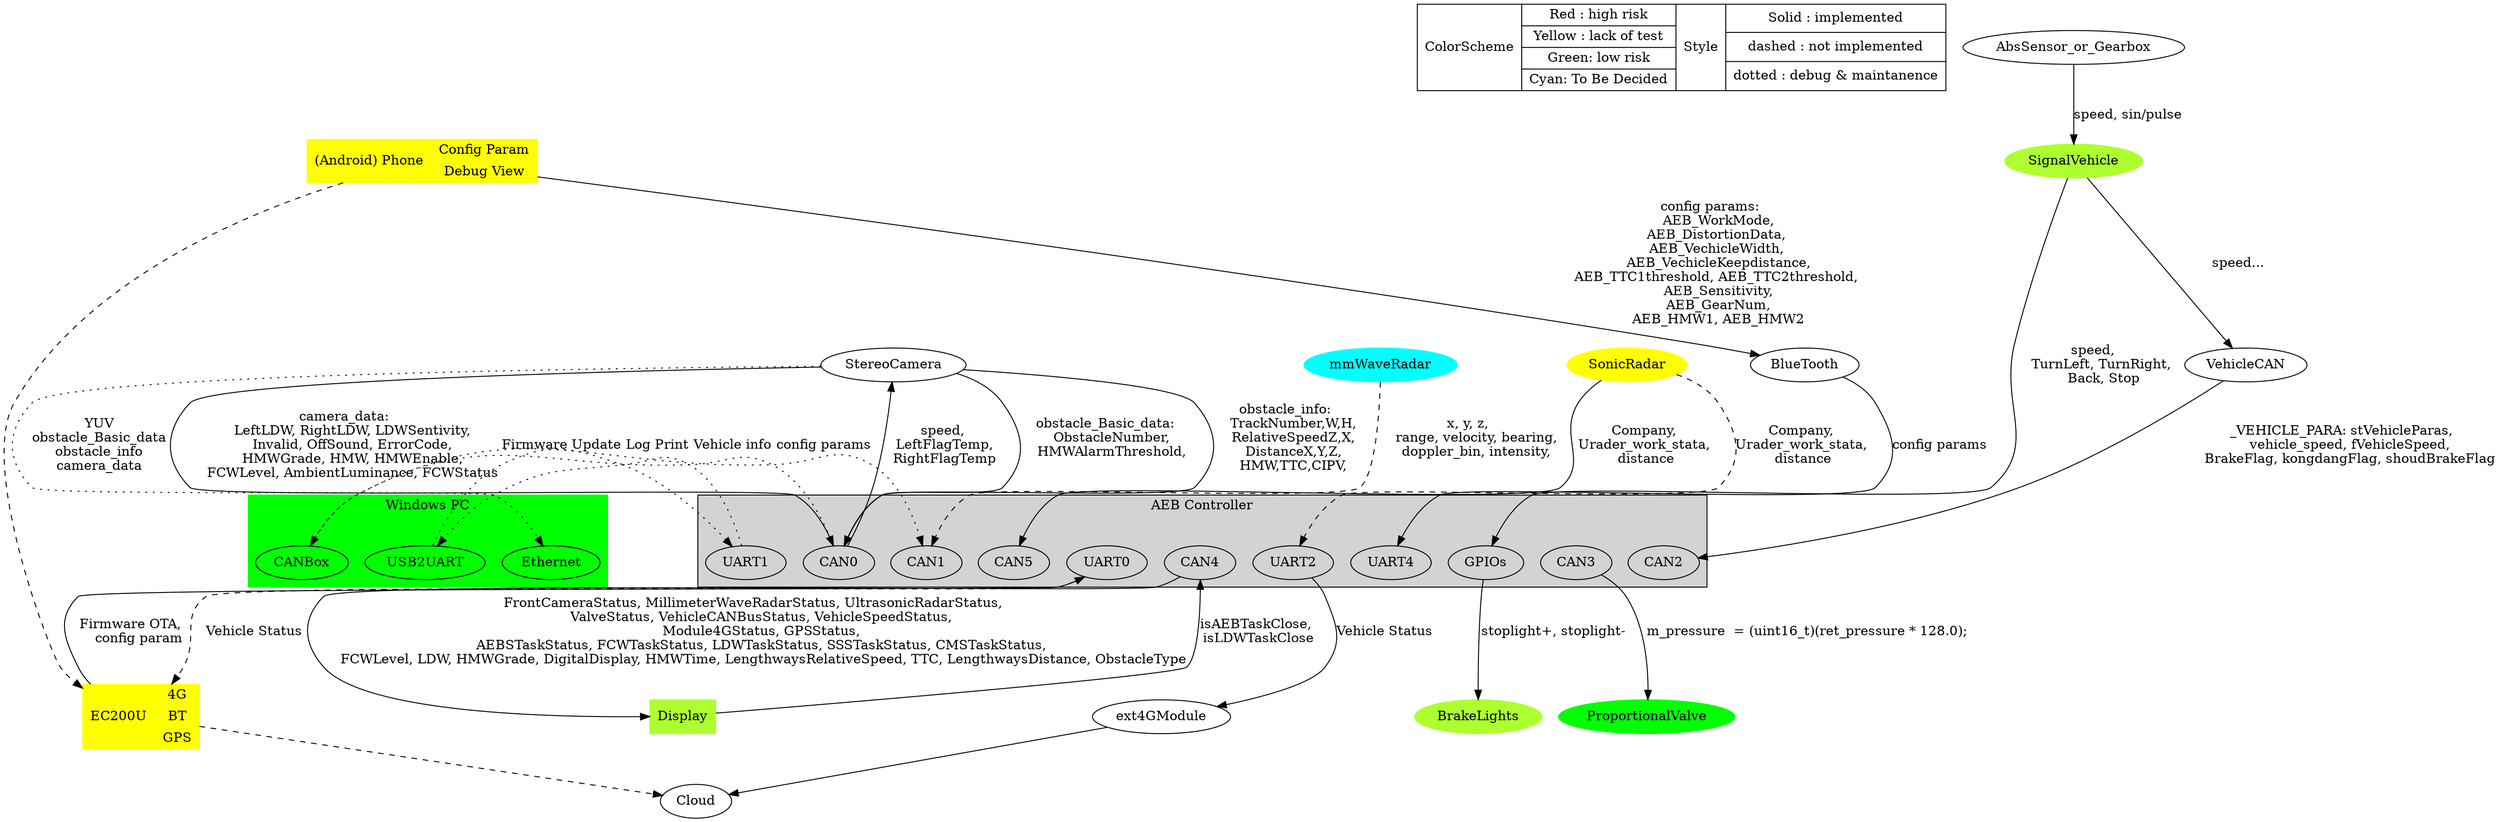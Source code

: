 digraph AEB{
    ColorScheme[shape="record",
    label="ColorScheme|
    {Red : high risk | 
    Yellow : lack of test |
    Green: low risk |
    Cyan: To Be Decided}|
    Style|
    {Solid : implemented|
    dashed : not implemented|
    dotted : debug & maintanence}"
    ];
    
    subgraph cluster_AebController{
        label="AEB Controller";
        style=filled;
        CAN0;
        CAN1;
        CAN2;
        CAN3;
        CAN4;
        CAN5;
        UART0;
        UART1;
        UART2;
        UART4;
        GPIOs;
    }
    subgraph cluster_DebugPC{
        label="Windows PC";
        color="green";
        style=filled;
        Ethernet;
        USB2UART;
        CANBox;
    }

    mmWaveRadar[color="cyan", style="filled"];
    SonicRadar[color="yellow", style="filled"];
    SignalVehicle[color="greenyellow", style="filled"];
    BrakeLights[color="greenyellow", style="filled"];
    EC200U[color="yellow", style="filled", label="EC200U|{4G|BT|GPS}", shape="record"];
    MobilePhone[color="yellow", style="filled", label="(Android) Phone|{Config Param|Debug View}", shape="record"];

    EC200U->UART0[label="Firmware OTA,
    config param"
    ];
    UART0->EC200U[style="dashed", label="Vehicle Status"];
    EC200U->Cloud[style="dashed"];

    UART2->ext4GModule[label="Vehicle Status"];
    ext4GModule->Cloud;
    

    MobilePhone->BlueTooth[label="config params:
    AEB_WorkMode,
    AEB_DistortionData, 
    AEB_VechicleWidth, 
    AEB_VechicleKeepdistance,
    AEB_TTC1threshold, AEB_TTC2threshold, 
    AEB_Sensitivity,
    AEB_GearNum,
    AEB_HMW1, AEB_HMW2"
    ];
    MobilePhone->EC200U[style="dashed"];
    BlueTooth->UART4[label="config params"];
    
    CANBox->CAN1[label="config params", style="dotted"];
    CAN0->CANBox[label="Vehicle info", style="dotted"];

    mmWaveRadar->CAN1[style="dashed", label="x, y, z,
    range, velocity, bearing,
    doppler_bin, intensity,
    "];
    
    SonicRadar->UART2[style="dashed",label="Company, \nUrader_work_stata, \ndistance"];
    SonicRadar->CAN5[label="Company, \nUrader_work_stata, \ndistance"];

    AbsSensor_or_Gearbox->SignalVehicle[label="speed, sin/pulse"];

    SignalVehicle->GPIOs[label="speed, 
    TurnLeft, TurnRight, 
    Back, Stop"];
    SignalVehicle->VehicleCAN[label="speed..."];

    GPIOs->BrakeLights[label="stoplight+, stoplight-"];

    UART1->USB2UART[style="dotted", label="Log Print"];
    USB2UART->UART1[style="dotted", label="Firmware Update"];
    StereoCamera->Ethernet[style="dotted", label="YUV\nobstacle_Basic_data\nobstacle_info\ncamera_data"];
/*
    obstacle_info[
        label="<f0> obstacle_info|TrackNumber|W,H|RelativeSpeedZ,X|DistanceX,Y,Z|HMW|TTC|CIPV"
        shape = "record"
        ];
    "obstacle_info":f0 -> StereoCamera;
    */
    StereoCamera->CAN0[label="obstacle_Basic_data:
    ObstacleNumber, 
    HMWAlarmThreshold, 
    "];
    StereoCamera->CAN0[label="obstacle_info:
    TrackNumber,W,H,
    RelativeSpeedZ,X,
    DistanceX,Y,Z,
    HMW,TTC,CIPV,
    "];
    StereoCamera->CAN0[label="camera_data:
    LeftLDW, RightLDW, LDWSentivity,
    Invalid, OffSound, ErrorCode,
    HMWGrade, HMW, HMWEnable,
    FCWLevel, AmbientLuminance, FCWStatus"];
 
    CAN0->StereoCamera[label="speed,\n LeftFlagTemp,\n RightFlagTemp"];

/*
    stVehicleParas[
        label="<f0> stVehicleParas|vehicle_speed|BrakeFlag|kongdangFlag|shoudBrakeFlag|fVehicleSpeed"
        shape = "record"
        ];
    "stVehicleParas":f0 -> VehicleCAN;
    */
    VehicleCAN->CAN2[label="_VEHICLE_PARA: stVehicleParas,
    vehicle_speed, fVehicleSpeed,
    BrakeFlag, kongdangFlag, shoudBrakeFlag"];

    Display[
        color="greenyellow", style="filled", shape="record",
        ];
    CAN4->Display[label="FrontCameraStatus, MillimeterWaveRadarStatus, UltrasonicRadarStatus, 
    ValveStatus, VehicleCANBusStatus, VehicleSpeedStatus, 
    Module4GStatus, GPSStatus, 
    AEBSTaskStatus, FCWTaskStatus, LDWTaskStatus, SSSTaskStatus, CMSTaskStatus, 
    FCWLevel, LDW, HMWGrade, DigitalDisplay, HMWTime, LengthwaysRelativeSpeed, TTC, LengthwaysDistance, ObstacleType"];
    Display->CAN4[label="isAEBTaskClose, \nisLDWTaskClose"];

    ProportionalValve[color="green", style="filled"];
    CAN3->ProportionalValve[label="m_pressure  = (uint16_t)(ret_pressure * 128.0);"];
}